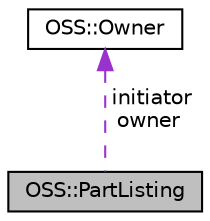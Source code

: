 digraph "OSS::PartListing"
{
  edge [fontname="Helvetica",fontsize="10",labelfontname="Helvetica",labelfontsize="10"];
  node [fontname="Helvetica",fontsize="10",shape=record];
  Node1 [label="OSS::PartListing",height=0.2,width=0.4,color="black", fillcolor="grey75", style="filled" fontcolor="black"];
  Node2 -> Node1 [dir="back",color="darkorchid3",fontsize="10",style="dashed",label=" initiator\nowner" ,fontname="Helvetica"];
  Node2 [label="OSS::Owner",height=0.2,width=0.4,color="black", fillcolor="white", style="filled",URL="$class_o_s_s_1_1_owner.html"];
}
